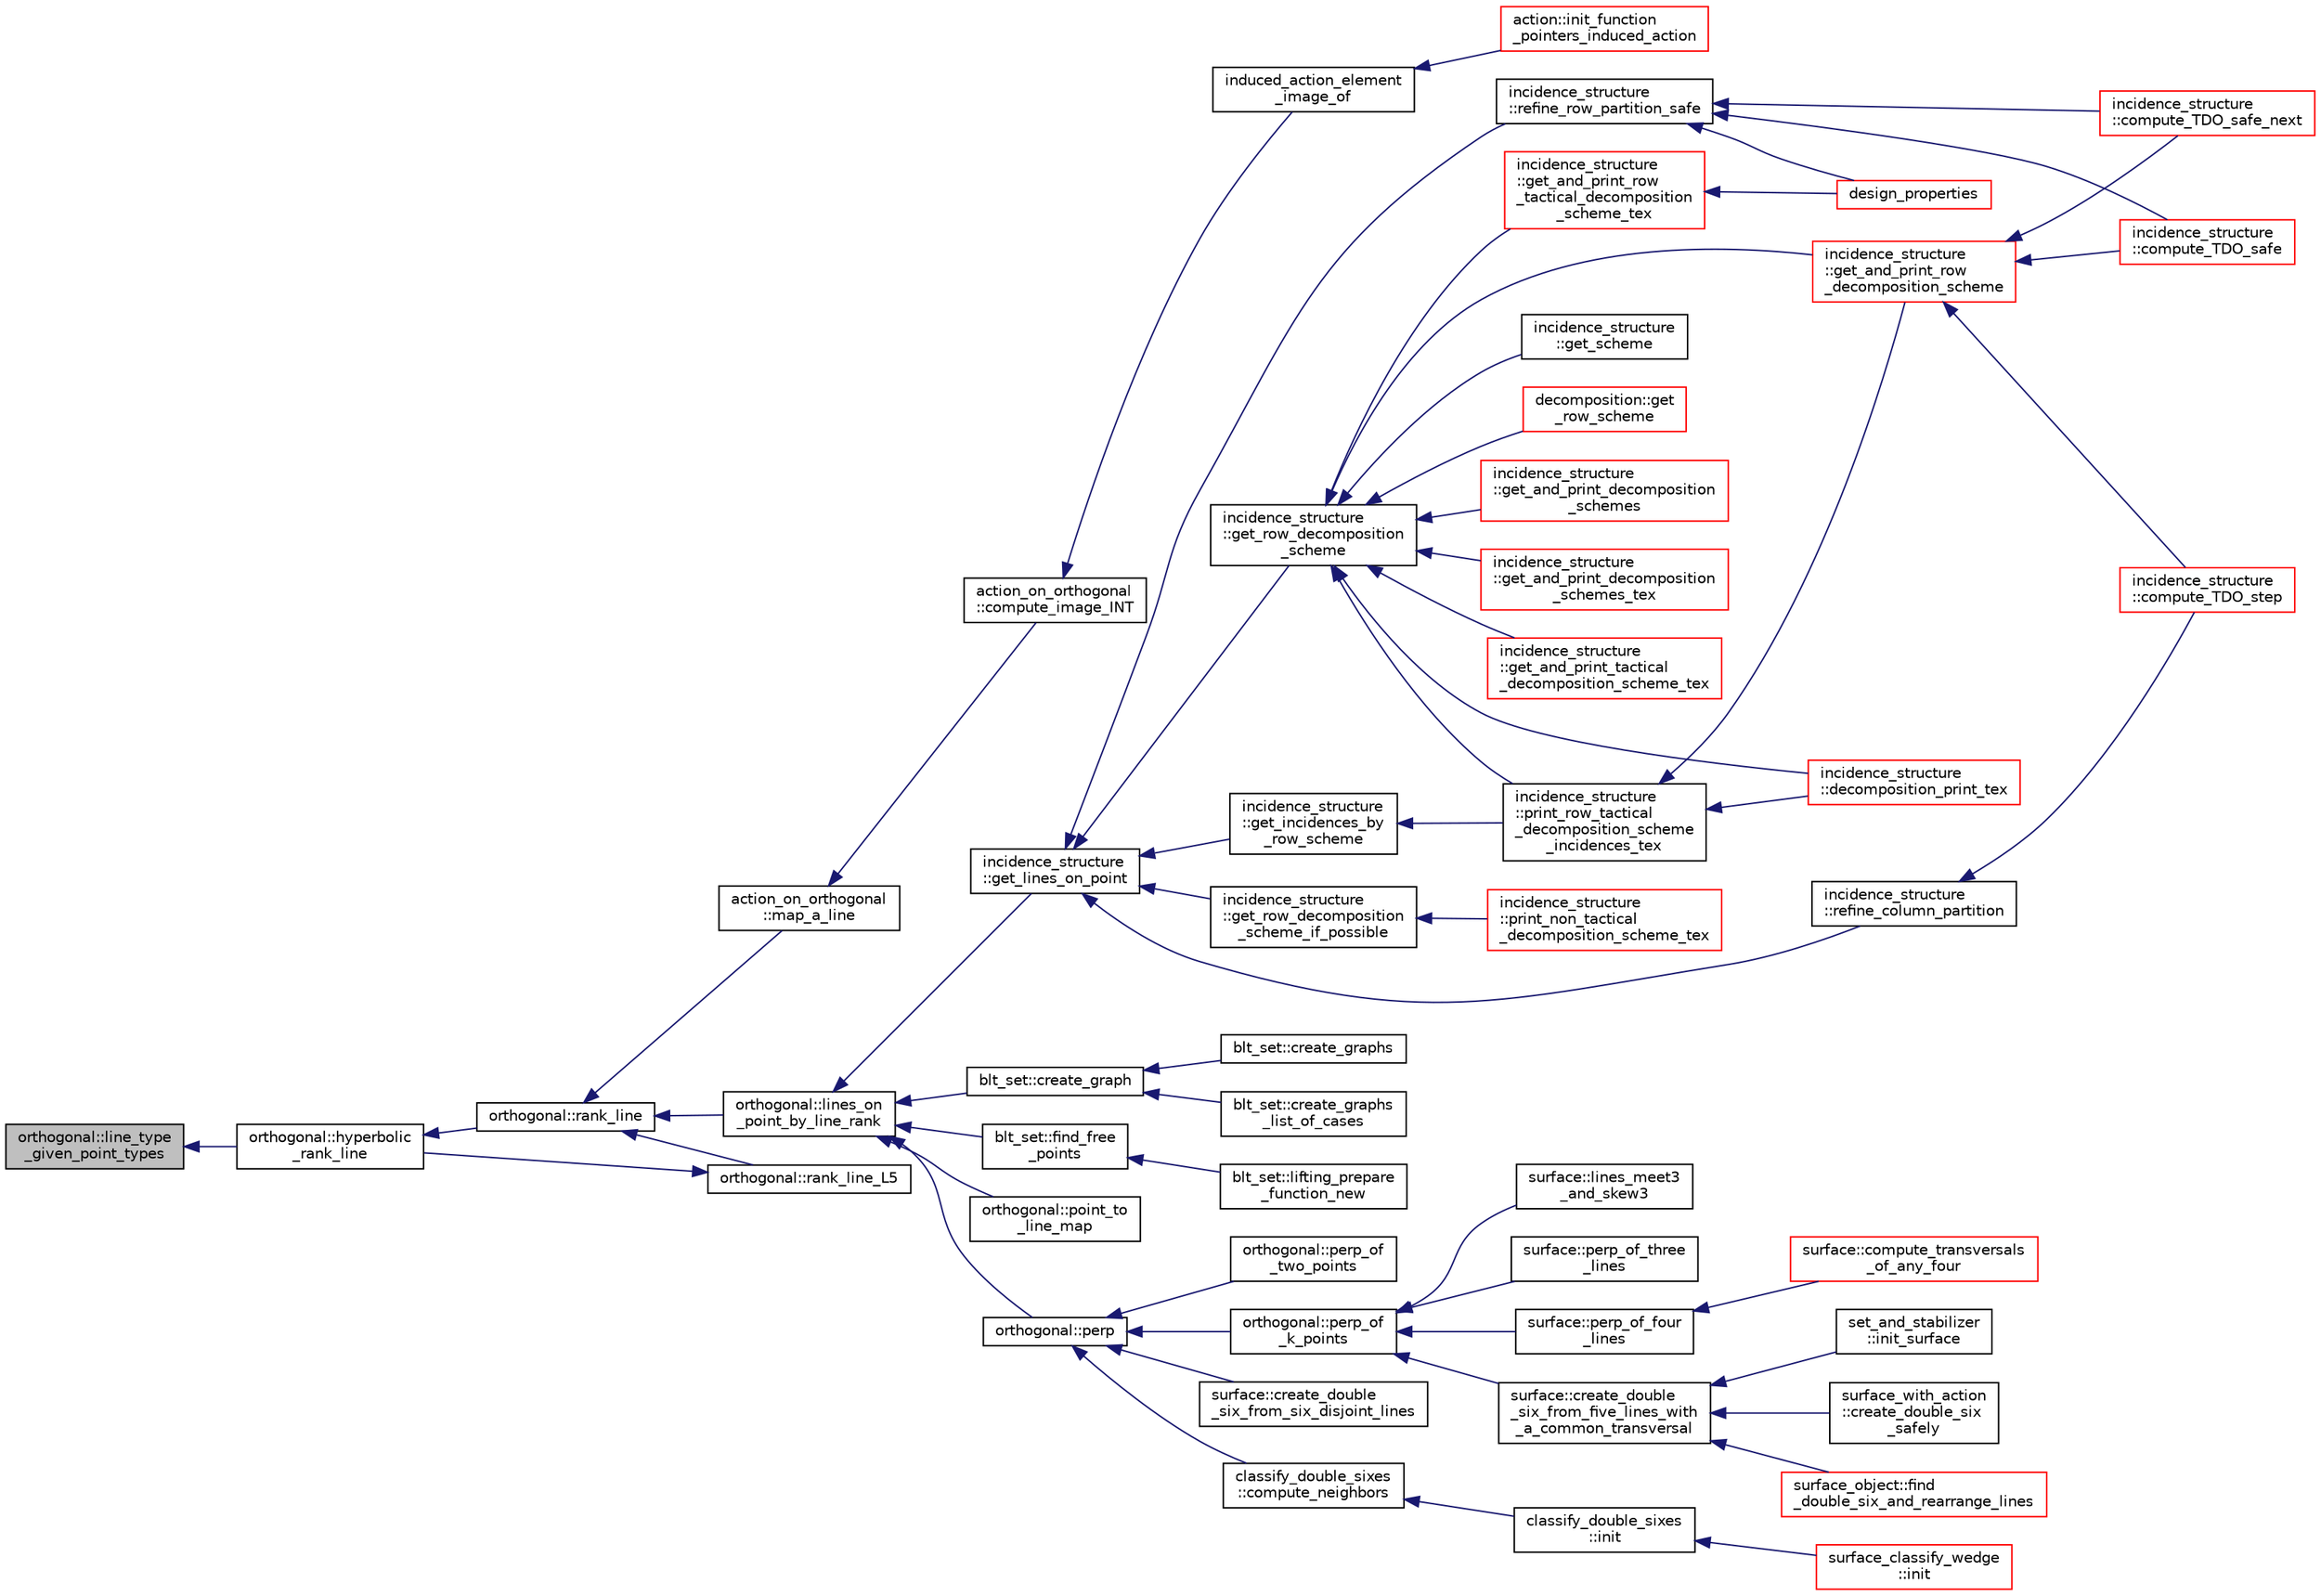 digraph "orthogonal::line_type_given_point_types"
{
  edge [fontname="Helvetica",fontsize="10",labelfontname="Helvetica",labelfontsize="10"];
  node [fontname="Helvetica",fontsize="10",shape=record];
  rankdir="LR";
  Node10844 [label="orthogonal::line_type\l_given_point_types",height=0.2,width=0.4,color="black", fillcolor="grey75", style="filled", fontcolor="black"];
  Node10844 -> Node10845 [dir="back",color="midnightblue",fontsize="10",style="solid",fontname="Helvetica"];
  Node10845 [label="orthogonal::hyperbolic\l_rank_line",height=0.2,width=0.4,color="black", fillcolor="white", style="filled",URL="$d7/daa/classorthogonal.html#a2810f9a6851f445b03fdbfe2a888e9f5"];
  Node10845 -> Node10846 [dir="back",color="midnightblue",fontsize="10",style="solid",fontname="Helvetica"];
  Node10846 [label="orthogonal::rank_line",height=0.2,width=0.4,color="black", fillcolor="white", style="filled",URL="$d7/daa/classorthogonal.html#a5e1b5a3eb76840f425e71f25dabcd470"];
  Node10846 -> Node10847 [dir="back",color="midnightblue",fontsize="10",style="solid",fontname="Helvetica"];
  Node10847 [label="orthogonal::lines_on\l_point_by_line_rank",height=0.2,width=0.4,color="black", fillcolor="white", style="filled",URL="$d7/daa/classorthogonal.html#adc21874b6da3cd3585c704994fb538aa"];
  Node10847 -> Node10848 [dir="back",color="midnightblue",fontsize="10",style="solid",fontname="Helvetica"];
  Node10848 [label="blt_set::create_graph",height=0.2,width=0.4,color="black", fillcolor="white", style="filled",URL="$d1/d3d/classblt__set.html#ae92249ece99ffbc92e93e49cd5d5dccf"];
  Node10848 -> Node10849 [dir="back",color="midnightblue",fontsize="10",style="solid",fontname="Helvetica"];
  Node10849 [label="blt_set::create_graphs",height=0.2,width=0.4,color="black", fillcolor="white", style="filled",URL="$d1/d3d/classblt__set.html#a3f1d4a8ed15875c47b327949f26a4533"];
  Node10848 -> Node10850 [dir="back",color="midnightblue",fontsize="10",style="solid",fontname="Helvetica"];
  Node10850 [label="blt_set::create_graphs\l_list_of_cases",height=0.2,width=0.4,color="black", fillcolor="white", style="filled",URL="$d1/d3d/classblt__set.html#a91ad531d4154bd887182dbd6121476f3"];
  Node10847 -> Node10851 [dir="back",color="midnightblue",fontsize="10",style="solid",fontname="Helvetica"];
  Node10851 [label="blt_set::find_free\l_points",height=0.2,width=0.4,color="black", fillcolor="white", style="filled",URL="$d1/d3d/classblt__set.html#a71f82dd3dc4a901ea2a0949d2f1af302"];
  Node10851 -> Node10852 [dir="back",color="midnightblue",fontsize="10",style="solid",fontname="Helvetica"];
  Node10852 [label="blt_set::lifting_prepare\l_function_new",height=0.2,width=0.4,color="black", fillcolor="white", style="filled",URL="$d1/d3d/classblt__set.html#a1314b7c0a3b78ba54c0f61a397d8afce"];
  Node10847 -> Node10853 [dir="back",color="midnightblue",fontsize="10",style="solid",fontname="Helvetica"];
  Node10853 [label="orthogonal::point_to\l_line_map",height=0.2,width=0.4,color="black", fillcolor="white", style="filled",URL="$d7/daa/classorthogonal.html#a1eae48671390d1c251303be93b45f9e4"];
  Node10847 -> Node10854 [dir="back",color="midnightblue",fontsize="10",style="solid",fontname="Helvetica"];
  Node10854 [label="orthogonal::perp",height=0.2,width=0.4,color="black", fillcolor="white", style="filled",URL="$d7/daa/classorthogonal.html#ae80e0fa8d1e8caddb9afbb466e3d3189"];
  Node10854 -> Node10855 [dir="back",color="midnightblue",fontsize="10",style="solid",fontname="Helvetica"];
  Node10855 [label="orthogonal::perp_of\l_two_points",height=0.2,width=0.4,color="black", fillcolor="white", style="filled",URL="$d7/daa/classorthogonal.html#a6a05fef2e61ed508bff66d6728c58ec0"];
  Node10854 -> Node10856 [dir="back",color="midnightblue",fontsize="10",style="solid",fontname="Helvetica"];
  Node10856 [label="orthogonal::perp_of\l_k_points",height=0.2,width=0.4,color="black", fillcolor="white", style="filled",URL="$d7/daa/classorthogonal.html#a6a92a4680dc76bb289141fc5c765f5fb"];
  Node10856 -> Node10857 [dir="back",color="midnightblue",fontsize="10",style="solid",fontname="Helvetica"];
  Node10857 [label="surface::lines_meet3\l_and_skew3",height=0.2,width=0.4,color="black", fillcolor="white", style="filled",URL="$d5/d88/classsurface.html#af87ed9d20b980a89342f20c206ae5790"];
  Node10856 -> Node10858 [dir="back",color="midnightblue",fontsize="10",style="solid",fontname="Helvetica"];
  Node10858 [label="surface::perp_of_three\l_lines",height=0.2,width=0.4,color="black", fillcolor="white", style="filled",URL="$d5/d88/classsurface.html#aaa43449a367799d405821a1cd5a7e644"];
  Node10856 -> Node10859 [dir="back",color="midnightblue",fontsize="10",style="solid",fontname="Helvetica"];
  Node10859 [label="surface::perp_of_four\l_lines",height=0.2,width=0.4,color="black", fillcolor="white", style="filled",URL="$d5/d88/classsurface.html#a8da8a93f1fcbf344eb943869b0d488f1"];
  Node10859 -> Node10860 [dir="back",color="midnightblue",fontsize="10",style="solid",fontname="Helvetica"];
  Node10860 [label="surface::compute_transversals\l_of_any_four",height=0.2,width=0.4,color="red", fillcolor="white", style="filled",URL="$d5/d88/classsurface.html#a8023ace5ba7640932b77f1d54a792614"];
  Node10856 -> Node10869 [dir="back",color="midnightblue",fontsize="10",style="solid",fontname="Helvetica"];
  Node10869 [label="surface::create_double\l_six_from_five_lines_with\l_a_common_transversal",height=0.2,width=0.4,color="black", fillcolor="white", style="filled",URL="$d5/d88/classsurface.html#a6d8fafa386893521305e016011d55673"];
  Node10869 -> Node10870 [dir="back",color="midnightblue",fontsize="10",style="solid",fontname="Helvetica"];
  Node10870 [label="surface_object::find\l_double_six_and_rearrange_lines",height=0.2,width=0.4,color="red", fillcolor="white", style="filled",URL="$df/df8/classsurface__object.html#aa2fc4ff039e9f3a5ac29718e29b6b90c"];
  Node10869 -> Node10881 [dir="back",color="midnightblue",fontsize="10",style="solid",fontname="Helvetica"];
  Node10881 [label="set_and_stabilizer\l::init_surface",height=0.2,width=0.4,color="black", fillcolor="white", style="filled",URL="$de/df6/classset__and__stabilizer.html#aac2cff4e770a86c6d40e55478e33b6b5"];
  Node10869 -> Node10882 [dir="back",color="midnightblue",fontsize="10",style="solid",fontname="Helvetica"];
  Node10882 [label="surface_with_action\l::create_double_six\l_safely",height=0.2,width=0.4,color="black", fillcolor="white", style="filled",URL="$d8/df9/classsurface__with__action.html#a5d151dc90786f5466eb08dc1e2939170"];
  Node10854 -> Node10883 [dir="back",color="midnightblue",fontsize="10",style="solid",fontname="Helvetica"];
  Node10883 [label="surface::create_double\l_six_from_six_disjoint_lines",height=0.2,width=0.4,color="black", fillcolor="white", style="filled",URL="$d5/d88/classsurface.html#a4c44f0a33d709edee71537547880dd87"];
  Node10854 -> Node10884 [dir="back",color="midnightblue",fontsize="10",style="solid",fontname="Helvetica"];
  Node10884 [label="classify_double_sixes\l::compute_neighbors",height=0.2,width=0.4,color="black", fillcolor="white", style="filled",URL="$dd/d23/classclassify__double__sixes.html#a675e241052c36c58063ddcfc06d209b2"];
  Node10884 -> Node10863 [dir="back",color="midnightblue",fontsize="10",style="solid",fontname="Helvetica"];
  Node10863 [label="classify_double_sixes\l::init",height=0.2,width=0.4,color="black", fillcolor="white", style="filled",URL="$dd/d23/classclassify__double__sixes.html#a8c5c41d5124b35379d626480ff225f7b"];
  Node10863 -> Node10864 [dir="back",color="midnightblue",fontsize="10",style="solid",fontname="Helvetica"];
  Node10864 [label="surface_classify_wedge\l::init",height=0.2,width=0.4,color="red", fillcolor="white", style="filled",URL="$d7/d5c/classsurface__classify__wedge.html#a43302106663b307aa8274a5112a7010a"];
  Node10847 -> Node10885 [dir="back",color="midnightblue",fontsize="10",style="solid",fontname="Helvetica"];
  Node10885 [label="incidence_structure\l::get_lines_on_point",height=0.2,width=0.4,color="black", fillcolor="white", style="filled",URL="$da/d8a/classincidence__structure.html#a09148fd9478525b4a65c8e44833d1861"];
  Node10885 -> Node10886 [dir="back",color="midnightblue",fontsize="10",style="solid",fontname="Helvetica"];
  Node10886 [label="incidence_structure\l::refine_row_partition_safe",height=0.2,width=0.4,color="black", fillcolor="white", style="filled",URL="$da/d8a/classincidence__structure.html#ae84b2dc0f1a0cd1f9acfadcae21e3745"];
  Node10886 -> Node10887 [dir="back",color="midnightblue",fontsize="10",style="solid",fontname="Helvetica"];
  Node10887 [label="design_properties",height=0.2,width=0.4,color="red", fillcolor="white", style="filled",URL="$d9/dc2/apps_2combinatorics_2design_8_c.html#a7d7aac893d68b4a25d1ab91b57ae2af1"];
  Node10886 -> Node10891 [dir="back",color="midnightblue",fontsize="10",style="solid",fontname="Helvetica"];
  Node10891 [label="incidence_structure\l::compute_TDO_safe_next",height=0.2,width=0.4,color="red", fillcolor="white", style="filled",URL="$da/d8a/classincidence__structure.html#a7c315a348fc6bed0f8642767cc9cd7d1"];
  Node10886 -> Node10894 [dir="back",color="midnightblue",fontsize="10",style="solid",fontname="Helvetica"];
  Node10894 [label="incidence_structure\l::compute_TDO_safe",height=0.2,width=0.4,color="red", fillcolor="white", style="filled",URL="$da/d8a/classincidence__structure.html#ab1409e71c4b6855e49edfd3526644202"];
  Node10885 -> Node10908 [dir="back",color="midnightblue",fontsize="10",style="solid",fontname="Helvetica"];
  Node10908 [label="incidence_structure\l::refine_column_partition",height=0.2,width=0.4,color="black", fillcolor="white", style="filled",URL="$da/d8a/classincidence__structure.html#ac262f307c1531d67496129dc7890cda4"];
  Node10908 -> Node10909 [dir="back",color="midnightblue",fontsize="10",style="solid",fontname="Helvetica"];
  Node10909 [label="incidence_structure\l::compute_TDO_step",height=0.2,width=0.4,color="red", fillcolor="white", style="filled",URL="$da/d8a/classincidence__structure.html#a6175accaa64033df34d722c594a8b827"];
  Node10885 -> Node10913 [dir="back",color="midnightblue",fontsize="10",style="solid",fontname="Helvetica"];
  Node10913 [label="incidence_structure\l::get_incidences_by\l_row_scheme",height=0.2,width=0.4,color="black", fillcolor="white", style="filled",URL="$da/d8a/classincidence__structure.html#addab249e03244133841bd793389c792c"];
  Node10913 -> Node10914 [dir="back",color="midnightblue",fontsize="10",style="solid",fontname="Helvetica"];
  Node10914 [label="incidence_structure\l::print_row_tactical\l_decomposition_scheme\l_incidences_tex",height=0.2,width=0.4,color="black", fillcolor="white", style="filled",URL="$da/d8a/classincidence__structure.html#a23279d5c98b702de05171c245d5375fa"];
  Node10914 -> Node10915 [dir="back",color="midnightblue",fontsize="10",style="solid",fontname="Helvetica"];
  Node10915 [label="incidence_structure\l::get_and_print_row\l_decomposition_scheme",height=0.2,width=0.4,color="red", fillcolor="white", style="filled",URL="$da/d8a/classincidence__structure.html#a4a1e589bb5c47fb2d98fdb561b669dcf"];
  Node10915 -> Node10891 [dir="back",color="midnightblue",fontsize="10",style="solid",fontname="Helvetica"];
  Node10915 -> Node10894 [dir="back",color="midnightblue",fontsize="10",style="solid",fontname="Helvetica"];
  Node10915 -> Node10909 [dir="back",color="midnightblue",fontsize="10",style="solid",fontname="Helvetica"];
  Node10914 -> Node10916 [dir="back",color="midnightblue",fontsize="10",style="solid",fontname="Helvetica"];
  Node10916 [label="incidence_structure\l::decomposition_print_tex",height=0.2,width=0.4,color="red", fillcolor="white", style="filled",URL="$da/d8a/classincidence__structure.html#ada3fae9fd1819b36e6bfe18dedd01e6a"];
  Node10885 -> Node10917 [dir="back",color="midnightblue",fontsize="10",style="solid",fontname="Helvetica"];
  Node10917 [label="incidence_structure\l::get_row_decomposition\l_scheme",height=0.2,width=0.4,color="black", fillcolor="white", style="filled",URL="$da/d8a/classincidence__structure.html#aa0ad04253ba8e75bb15900ee8b01c9aa"];
  Node10917 -> Node10918 [dir="back",color="midnightblue",fontsize="10",style="solid",fontname="Helvetica"];
  Node10918 [label="decomposition::get\l_row_scheme",height=0.2,width=0.4,color="red", fillcolor="white", style="filled",URL="$d3/d2b/classdecomposition.html#acdb57cdc0c5b1b4692337a7a629f7113"];
  Node10917 -> Node10914 [dir="back",color="midnightblue",fontsize="10",style="solid",fontname="Helvetica"];
  Node10917 -> Node10915 [dir="back",color="midnightblue",fontsize="10",style="solid",fontname="Helvetica"];
  Node10917 -> Node10920 [dir="back",color="midnightblue",fontsize="10",style="solid",fontname="Helvetica"];
  Node10920 [label="incidence_structure\l::get_and_print_decomposition\l_schemes",height=0.2,width=0.4,color="red", fillcolor="white", style="filled",URL="$da/d8a/classincidence__structure.html#a95766a2ffb220bae98b60ed3c91bce9a"];
  Node10917 -> Node10924 [dir="back",color="midnightblue",fontsize="10",style="solid",fontname="Helvetica"];
  Node10924 [label="incidence_structure\l::get_and_print_decomposition\l_schemes_tex",height=0.2,width=0.4,color="red", fillcolor="white", style="filled",URL="$da/d8a/classincidence__structure.html#a2a9844501c86ee7588a64227cc6867e5"];
  Node10917 -> Node10925 [dir="back",color="midnightblue",fontsize="10",style="solid",fontname="Helvetica"];
  Node10925 [label="incidence_structure\l::get_and_print_tactical\l_decomposition_scheme_tex",height=0.2,width=0.4,color="red", fillcolor="white", style="filled",URL="$da/d8a/classincidence__structure.html#a88a5db2769f6529b86c1ee250ceed24d"];
  Node10917 -> Node10926 [dir="back",color="midnightblue",fontsize="10",style="solid",fontname="Helvetica"];
  Node10926 [label="incidence_structure\l::get_scheme",height=0.2,width=0.4,color="black", fillcolor="white", style="filled",URL="$da/d8a/classincidence__structure.html#a13191a7c41cd54c5a453e82395893ad9"];
  Node10917 -> Node10927 [dir="back",color="midnightblue",fontsize="10",style="solid",fontname="Helvetica"];
  Node10927 [label="incidence_structure\l::get_and_print_row\l_tactical_decomposition\l_scheme_tex",height=0.2,width=0.4,color="red", fillcolor="white", style="filled",URL="$da/d8a/classincidence__structure.html#a93bcc4c9c4ebb9635a60b2c5df9c43b0"];
  Node10927 -> Node10887 [dir="back",color="midnightblue",fontsize="10",style="solid",fontname="Helvetica"];
  Node10917 -> Node10916 [dir="back",color="midnightblue",fontsize="10",style="solid",fontname="Helvetica"];
  Node10885 -> Node10928 [dir="back",color="midnightblue",fontsize="10",style="solid",fontname="Helvetica"];
  Node10928 [label="incidence_structure\l::get_row_decomposition\l_scheme_if_possible",height=0.2,width=0.4,color="black", fillcolor="white", style="filled",URL="$da/d8a/classincidence__structure.html#ac93d2a6419b0fca3f25f101c5f08caf5"];
  Node10928 -> Node10929 [dir="back",color="midnightblue",fontsize="10",style="solid",fontname="Helvetica"];
  Node10929 [label="incidence_structure\l::print_non_tactical\l_decomposition_scheme_tex",height=0.2,width=0.4,color="red", fillcolor="white", style="filled",URL="$da/d8a/classincidence__structure.html#a27995a1d72c680e66343d871d838800e"];
  Node10846 -> Node10930 [dir="back",color="midnightblue",fontsize="10",style="solid",fontname="Helvetica"];
  Node10930 [label="orthogonal::rank_line_L5",height=0.2,width=0.4,color="black", fillcolor="white", style="filled",URL="$d7/daa/classorthogonal.html#a80bcc065004ef76b70cef437fff6f54c"];
  Node10930 -> Node10845 [dir="back",color="midnightblue",fontsize="10",style="solid",fontname="Helvetica"];
  Node10846 -> Node10931 [dir="back",color="midnightblue",fontsize="10",style="solid",fontname="Helvetica"];
  Node10931 [label="action_on_orthogonal\l::map_a_line",height=0.2,width=0.4,color="black", fillcolor="white", style="filled",URL="$dc/d87/classaction__on__orthogonal.html#ac7e41a4bbc9e0f2813f2f7030f3ed177"];
  Node10931 -> Node10932 [dir="back",color="midnightblue",fontsize="10",style="solid",fontname="Helvetica"];
  Node10932 [label="action_on_orthogonal\l::compute_image_INT",height=0.2,width=0.4,color="black", fillcolor="white", style="filled",URL="$dc/d87/classaction__on__orthogonal.html#a53cee5a150163f7614151b9cd1fc06f3"];
  Node10932 -> Node10933 [dir="back",color="midnightblue",fontsize="10",style="solid",fontname="Helvetica"];
  Node10933 [label="induced_action_element\l_image_of",height=0.2,width=0.4,color="black", fillcolor="white", style="filled",URL="$d3/d27/interface_8_c.html#a821850d6c3988dd122de0489cd36f0f0"];
  Node10933 -> Node10934 [dir="back",color="midnightblue",fontsize="10",style="solid",fontname="Helvetica"];
  Node10934 [label="action::init_function\l_pointers_induced_action",height=0.2,width=0.4,color="red", fillcolor="white", style="filled",URL="$d2/d86/classaction.html#a3b9287d084b24f7a3b9532a7589c58de"];
}

